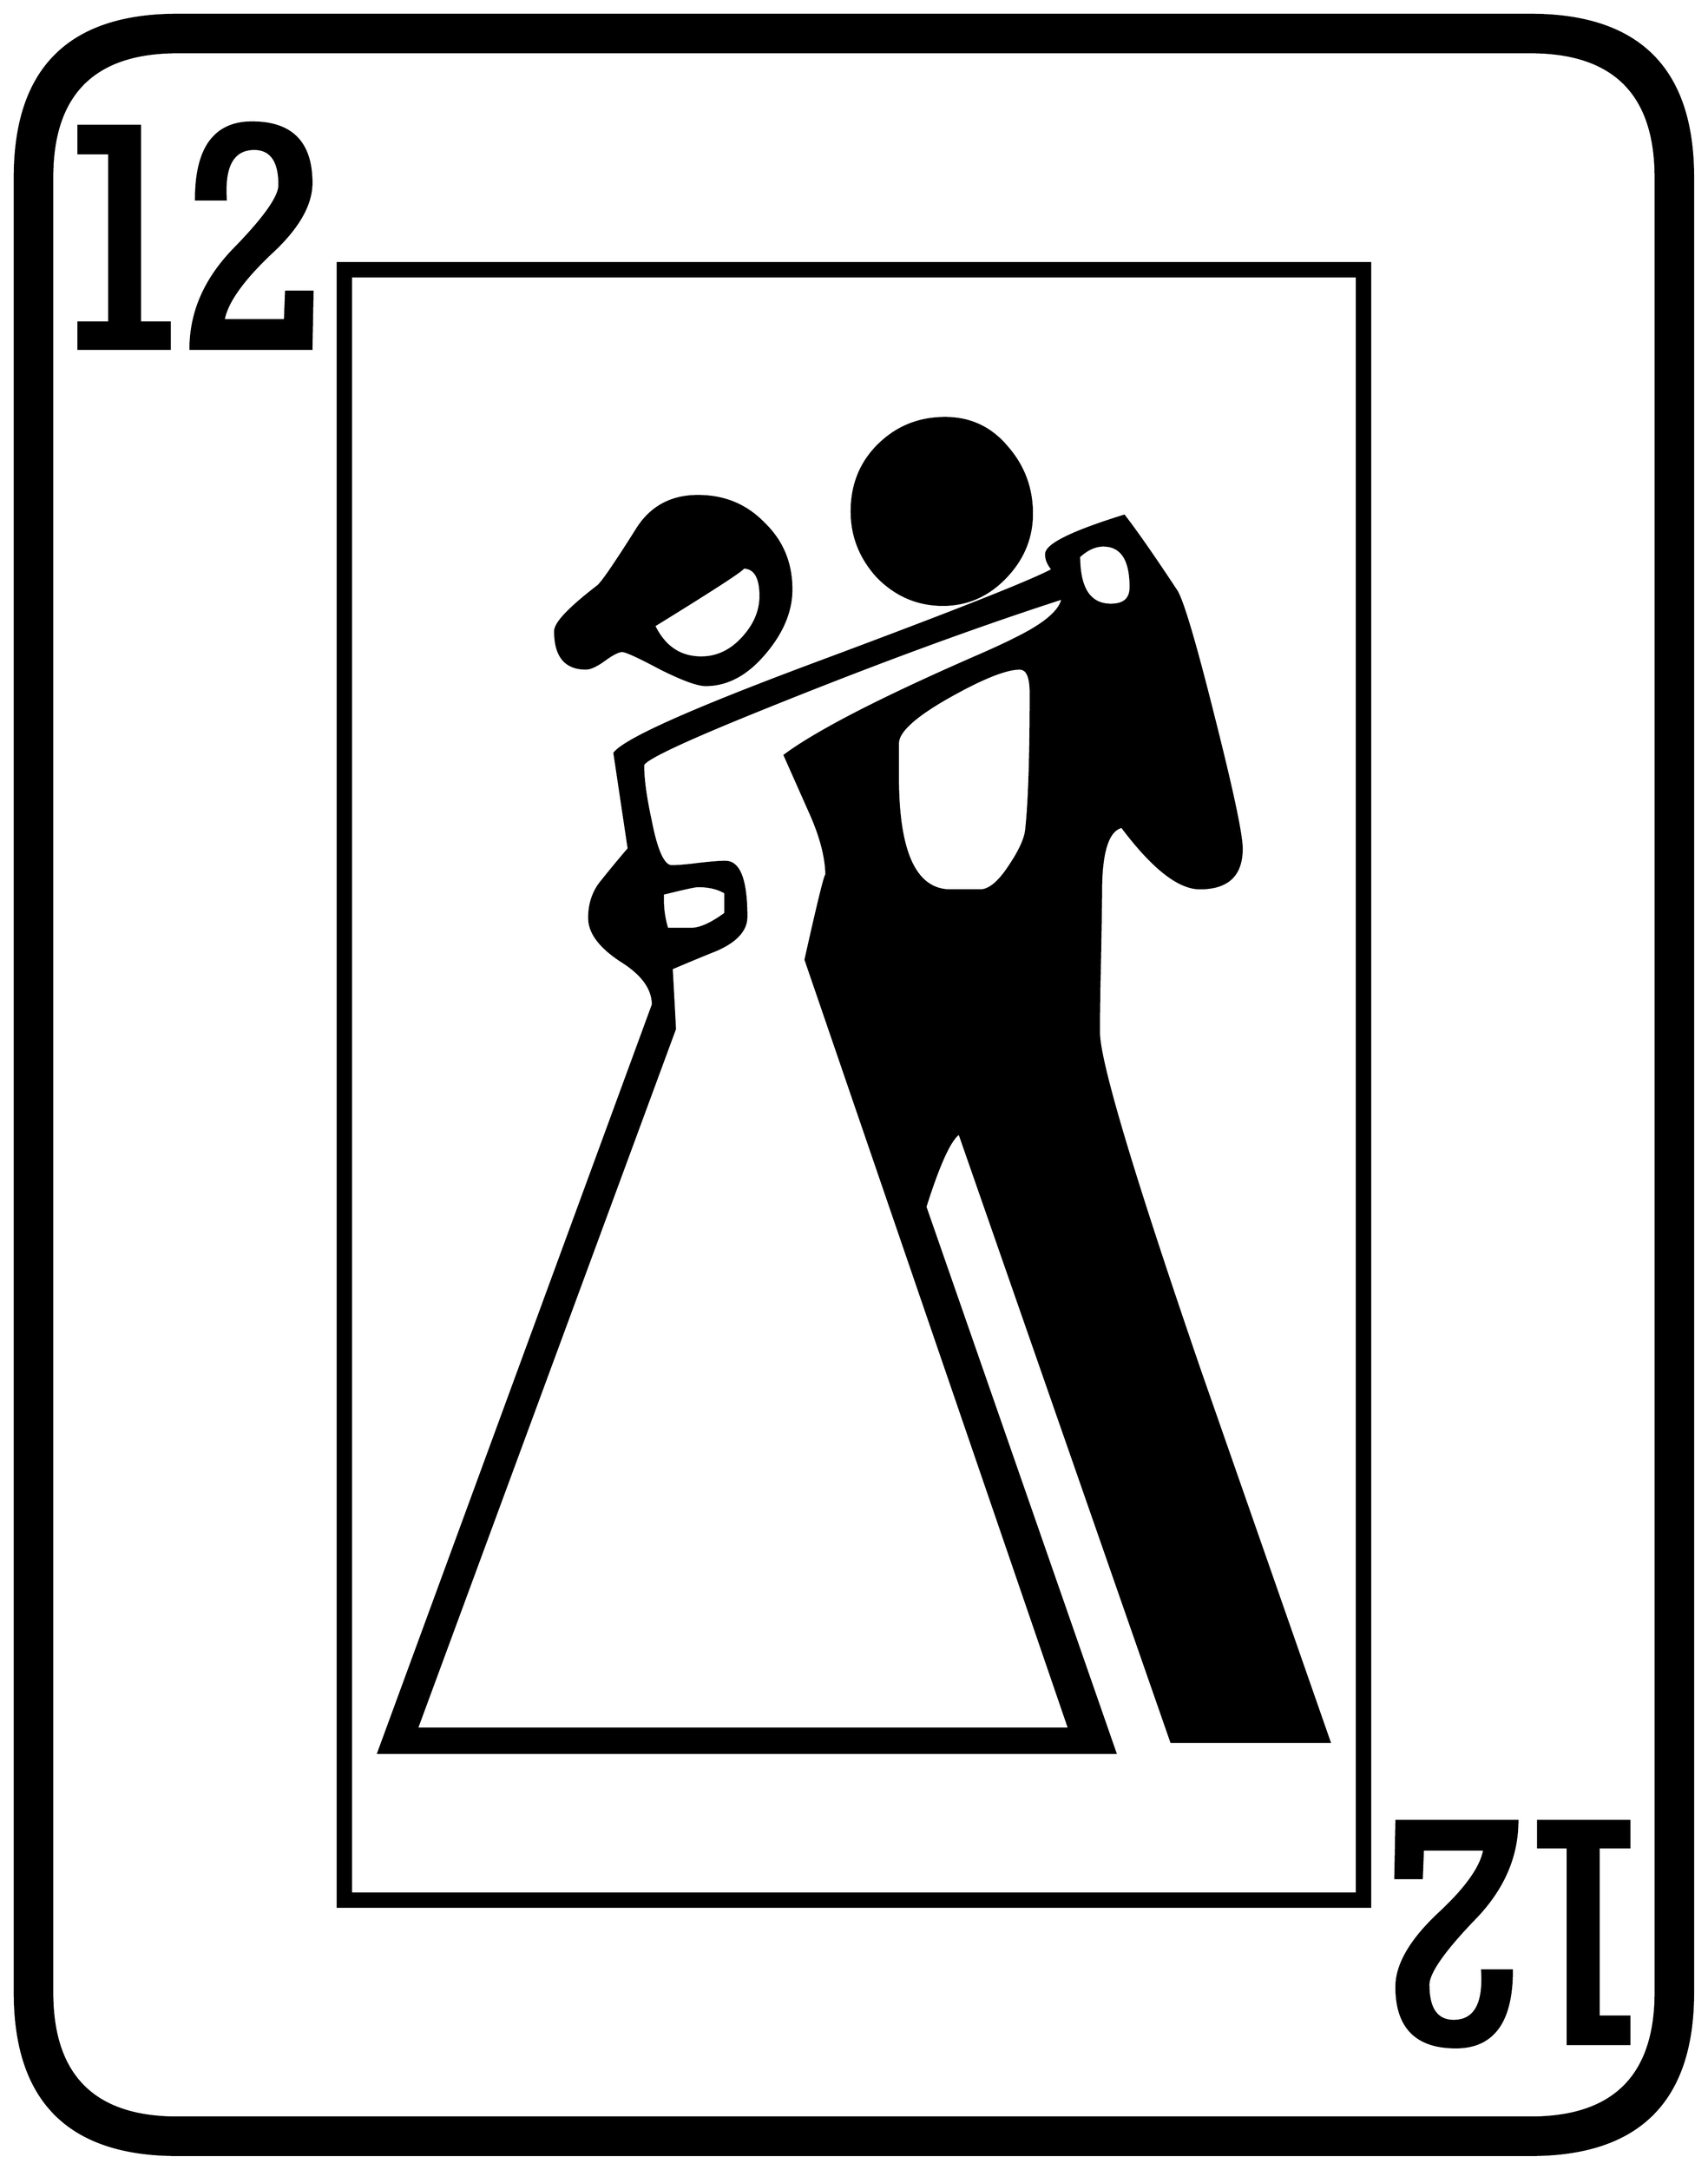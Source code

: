


\begin{tikzpicture}[y=0.80pt, x=0.80pt, yscale=-1.0, xscale=1.0, inner sep=0pt, outer sep=0pt]
\begin{scope}[shift={(100.0,1706.0)},nonzero rule]
  \path[draw=.,fill=.,line width=1.600pt] (1578.0,244.0) .. controls
    (1578.0,342.667) and (1528.667,392.0) .. (1430.0,392.0) --
    (198.0,392.0) .. controls (99.333,392.0) and (50.0,342.667) ..
    (50.0,244.0) -- (50.0,-1408.0) .. controls (50.0,-1506.667)
    and (99.333,-1556.0) .. (198.0,-1556.0) -- (1430.0,-1556.0) ..
    controls (1528.667,-1556.0) and (1578.0,-1506.667) ..
    (1578.0,-1408.0) -- (1578.0,244.0) -- cycle(1544.0,244.0) --
    (1544.0,-1408.0) .. controls (1544.0,-1484.0) and
    (1506.0,-1522.0) .. (1430.0,-1522.0) -- (198.0,-1522.0) ..
    controls (122.0,-1522.0) and (84.0,-1484.0) ..
    (84.0,-1408.0) -- (84.0,244.0) .. controls (84.0,320.0) and
    (122.0,358.0) .. (198.0,358.0) -- (1430.0,358.0) .. controls
    (1506.0,358.0) and (1544.0,320.0) .. (1544.0,244.0) --
    cycle(321.0,-1304.0) -- (320.0,-1252.0) -- (210.0,-1252.0)
    .. controls (210.0,-1285.333) and (223.333,-1315.667) ..
    (250.0,-1343.0) .. controls (277.333,-1371.0) and
    (291.0,-1390.333) .. (291.0,-1401.0) .. controls
    (291.0,-1423.0) and (283.333,-1434.0) .. (268.0,-1434.0) ..
    controls (248.667,-1434.0) and (240.0,-1418.667) ..
    (242.0,-1388.0) -- (215.0,-1388.0) .. controls
    (215.0,-1434.667) and (232.0,-1458.0) .. (266.0,-1458.0) ..
    controls (302.0,-1458.0) and (320.0,-1439.667) ..
    (320.0,-1403.0) .. controls (320.0,-1383.0) and
    (307.667,-1361.667) .. (283.0,-1339.0) .. controls
    (257.0,-1314.333) and (242.667,-1294.0) .. (240.0,-1278.0) --
    (296.0,-1278.0) -- (297.0,-1304.0) -- (321.0,-1304.0) --
    cycle(191.0,-1252.0) -- (108.0,-1252.0) -- (108.0,-1276.0)
    -- (136.0,-1276.0) -- (136.0,-1430.0) -- (108.0,-1430.0) --
    (108.0,-1455.0) -- (164.0,-1455.0) -- (164.0,-1276.0) --
    (191.0,-1276.0) -- (191.0,-1252.0) -- cycle(1284.0,166.0) --
    (344.0,166.0) -- (344.0,-1330.0) -- (1284.0,-1330.0) --
    (1284.0,166.0) -- cycle(1520.0,291.0) -- (1464.0,291.0) --
    (1464.0,112.0) -- (1437.0,112.0) -- (1437.0,88.0) --
    (1520.0,88.0) -- (1520.0,112.0) -- (1492.0,112.0) --
    (1492.0,266.0) -- (1520.0,266.0) -- (1520.0,291.0) --
    cycle(1418.0,88.0) .. controls (1418.0,121.333) and
    (1404.333,151.667) .. (1377.0,179.0) .. controls (1350.333,207.0)
    and (1337.0,226.333) .. (1337.0,237.0) .. controls
    (1337.0,259.0) and (1344.667,270.0) .. (1360.0,270.0) ..
    controls (1379.333,270.0) and (1388.0,254.667) .. (1386.0,224.0)
    -- (1413.0,224.0) .. controls (1413.0,270.667) and
    (1396.0,294.0) .. (1362.0,294.0) .. controls (1326.0,294.0)
    and (1308.0,275.667) .. (1308.0,239.0) .. controls
    (1308.0,219.0) and (1320.667,197.0) .. (1346.0,173.0) ..
    controls (1371.333,149.667) and (1385.333,130.0) .. (1388.0,114.0)
    -- (1332.0,114.0) -- (1331.0,140.0) -- (1307.0,140.0) --
    (1308.0,88.0) -- (1418.0,88.0) -- cycle(1272.0,154.0) --
    (1272.0,-1318.0) -- (356.0,-1318.0) -- (356.0,154.0) --
    (1272.0,154.0) -- cycle(976.0,-1102.0) .. controls
    (976.0,-1080.0) and (968.0,-1060.667) .. (952.0,-1044.0) ..
    controls (936.0,-1027.333) and (917.0,-1019.0) ..
    (895.0,-1019.0) .. controls (872.333,-1019.0) and
    (852.667,-1027.333) .. (836.0,-1044.0) .. controls
    (820.0,-1061.333) and (812.0,-1081.333) .. (812.0,-1104.0) ..
    controls (812.0,-1128.0) and (820.0,-1148.0) ..
    (836.0,-1164.0) .. controls (852.667,-1180.667) and
    (873.0,-1189.0) .. (897.0,-1189.0) .. controls
    (919.667,-1189.0) and (938.333,-1180.333) .. (953.0,-1163.0) ..
    controls (968.333,-1145.667) and (976.0,-1125.333) ..
    (976.0,-1102.0) -- cycle(757.0,-1033.0) .. controls
    (757.0,-1013.0) and (748.667,-993.333) .. (732.0,-974.0) ..
    controls (716.0,-955.333) and (698.333,-946.0) .. (679.0,-946.0)
    .. controls (671.667,-946.0) and (658.0,-951.0) ..
    (638.0,-961.0) .. controls (618.0,-971.667) and (606.333,-977.0)
    .. (603.0,-977.0) .. controls (599.667,-977.0) and
    (594.333,-974.333) .. (587.0,-969.0) .. controls (579.667,-963.667)
    and (574.0,-961.0) .. (570.0,-961.0) .. controls
    (551.333,-961.0) and (542.0,-972.333) .. (542.0,-995.0) ..
    controls (542.0,-1002.333) and (555.0,-1016.0) ..
    (581.0,-1036.0) .. controls (585.0,-1039.333) and
    (596.667,-1056.333) .. (616.0,-1087.0) .. controls
    (628.667,-1107.667) and (647.333,-1118.0) .. (672.0,-1118.0) ..
    controls (696.0,-1118.0) and (716.0,-1109.667) ..
    (732.0,-1093.0) .. controls (748.667,-1077.0) and
    (757.0,-1057.0) .. (757.0,-1033.0) -- cycle(1247.0,16.0) --
    (1103.0,16.0) -- (910.0,-538.0) .. controls (902.0,-533.333)
    and (891.667,-511.0) .. (879.0,-471.0) -- (1052.0,26.0) --
    (381.0,26.0) -- (631.0,-655.0) .. controls (631.0,-669.667)
    and (621.333,-683.0) .. (602.0,-695.0) .. controls
    (582.667,-707.667) and (573.0,-720.667) .. (573.0,-734.0) ..
    controls (573.0,-747.333) and (577.0,-758.667) .. (585.0,-768.0)
    .. controls (593.0,-778.0) and (601.0,-787.667) ..
    (609.0,-797.0) -- (596.0,-884.0) .. controls (606.0,-896.667)
    and (667.333,-924.0) .. (780.0,-966.0) .. controls
    (905.333,-1012.667) and (977.0,-1041.0) .. (995.0,-1051.0) ..
    controls (991.0,-1055.667) and (989.0,-1060.333) ..
    (989.0,-1065.0) .. controls (989.0,-1073.667) and
    (1012.667,-1085.333) .. (1060.0,-1100.0) .. controls
    (1071.333,-1085.333) and (1087.333,-1062.333) .. (1108.0,-1031.0) ..
    controls (1114.0,-1020.333) and (1125.333,-981.667) ..
    (1142.0,-915.0) .. controls (1158.667,-849.0) and
    (1167.0,-809.667) .. (1167.0,-797.0) .. controls
    (1167.0,-773.0) and (1154.333,-761.0) .. (1129.0,-761.0) ..
    controls (1109.667,-761.0) and (1086.0,-779.667) ..
    (1058.0,-817.0) .. controls (1046.0,-814.333) and
    (1039.667,-796.667) .. (1039.0,-764.0) .. controls
    (1039.0,-754.667) and (1038.667,-732.333) .. (1038.0,-697.0) ..
    controls (1037.333,-669.667) and (1037.0,-647.333) ..
    (1037.0,-630.0) .. controls (1037.0,-603.333) and
    (1067.667,-500.667) .. (1129.0,-322.0) .. controls
    (1168.333,-209.333) and (1207.667,-96.667) .. (1247.0,16.0) --
    cycle(1066.0,-1035.0) .. controls (1066.0,-1060.333) and
    (1057.667,-1073.0) .. (1041.0,-1073.0) .. controls
    (1033.667,-1073.0) and (1026.333,-1069.667) .. (1019.0,-1063.0) ..
    controls (1019.0,-1033.667) and (1028.667,-1019.0) ..
    (1048.0,-1019.0) .. controls (1060.0,-1019.0) and
    (1066.0,-1024.333) .. (1066.0,-1035.0) -- cycle(975.0,-939.0)
    .. controls (975.0,-953.667) and (971.667,-961.0) ..
    (965.0,-961.0) .. controls (952.333,-961.0) and (930.667,-952.333)
    .. (900.0,-935.0) .. controls (869.333,-917.667) and
    (854.0,-903.667) .. (854.0,-893.0) -- (854.0,-862.0) ..
    controls (854.0,-793.333) and (870.0,-759.0) .. (902.0,-759.0)
    -- (929.0,-759.0) .. controls (937.0,-759.0) and
    (945.667,-766.0) .. (955.0,-780.0) .. controls (965.0,-794.667)
    and (970.333,-806.333) .. (971.0,-815.0) .. controls
    (973.667,-840.333) and (975.0,-881.667) .. (975.0,-939.0) --
    cycle(729.0,-1027.0) .. controls (729.0,-1044.333) and
    (723.667,-1053.0) .. (713.0,-1053.0) .. controls
    (716.333,-1053.0) and (689.333,-1035.333) .. (632.0,-1000.0) ..
    controls (641.333,-980.667) and (655.667,-971.0) .. (675.0,-971.0)
    .. controls (689.0,-971.0) and (701.333,-976.667) ..
    (712.0,-988.0) .. controls (723.333,-1000.0) and
    (729.0,-1013.0) .. (729.0,-1027.0) -- cycle(697.0,-738.0) --
    (697.0,-757.0) .. controls (690.333,-761.0) and (682.0,-763.0)
    .. (672.0,-763.0) .. controls (669.333,-763.0) and
    (658.667,-760.667) .. (640.0,-756.0) -- (640.0,-750.0) ..
    controls (640.0,-741.333) and (641.333,-732.667) .. (644.0,-724.0)
    -- (666.0,-724.0) .. controls (674.0,-724.0) and
    (684.333,-728.667) .. (697.0,-738.0) -- cycle(1010.0,4.0) --
    (770.0,-696.0) .. controls (782.667,-752.667) and (789.0,-778.0)
    .. (789.0,-772.0) .. controls (789.0,-788.0) and
    (784.333,-806.667) .. (775.0,-828.0) .. controls (767.0,-846.0)
    and (759.0,-864.0) .. (751.0,-882.0) .. controls
    (781.667,-904.667) and (842.333,-935.667) .. (933.0,-975.0) ..
    controls (951.0,-983.0) and (964.667,-989.667) .. (974.0,-995.0)
    .. controls (992.667,-1005.667) and (1002.667,-1015.667) ..
    (1004.0,-1025.0) .. controls (919.333,-997.667) and
    (823.0,-962.0) .. (715.0,-918.0) .. controls (653.0,-892.667)
    and (622.0,-877.667) .. (622.0,-873.0) .. controls
    (622.0,-860.333) and (624.333,-843.333) .. (629.0,-822.0) ..
    controls (634.333,-794.667) and (640.667,-781.0) .. (648.0,-781.0)
    .. controls (653.333,-781.0) and (661.333,-781.667) ..
    (672.0,-783.0) .. controls (683.333,-784.333) and (691.667,-785.0)
    .. (697.0,-785.0) .. controls (709.667,-785.0) and
    (716.0,-768.333) .. (716.0,-735.0) .. controls (716.0,-723.0)
    and (707.0,-713.0) .. (689.0,-705.0) .. controls
    (675.667,-699.667) and (662.0,-694.0) .. (648.0,-688.0) ..
    controls (648.667,-676.0) and (649.667,-657.667) .. (651.0,-633.0)
    -- (416.0,4.0) -- (1010.0,4.0) -- cycle;
\end{scope}

\end{tikzpicture}

